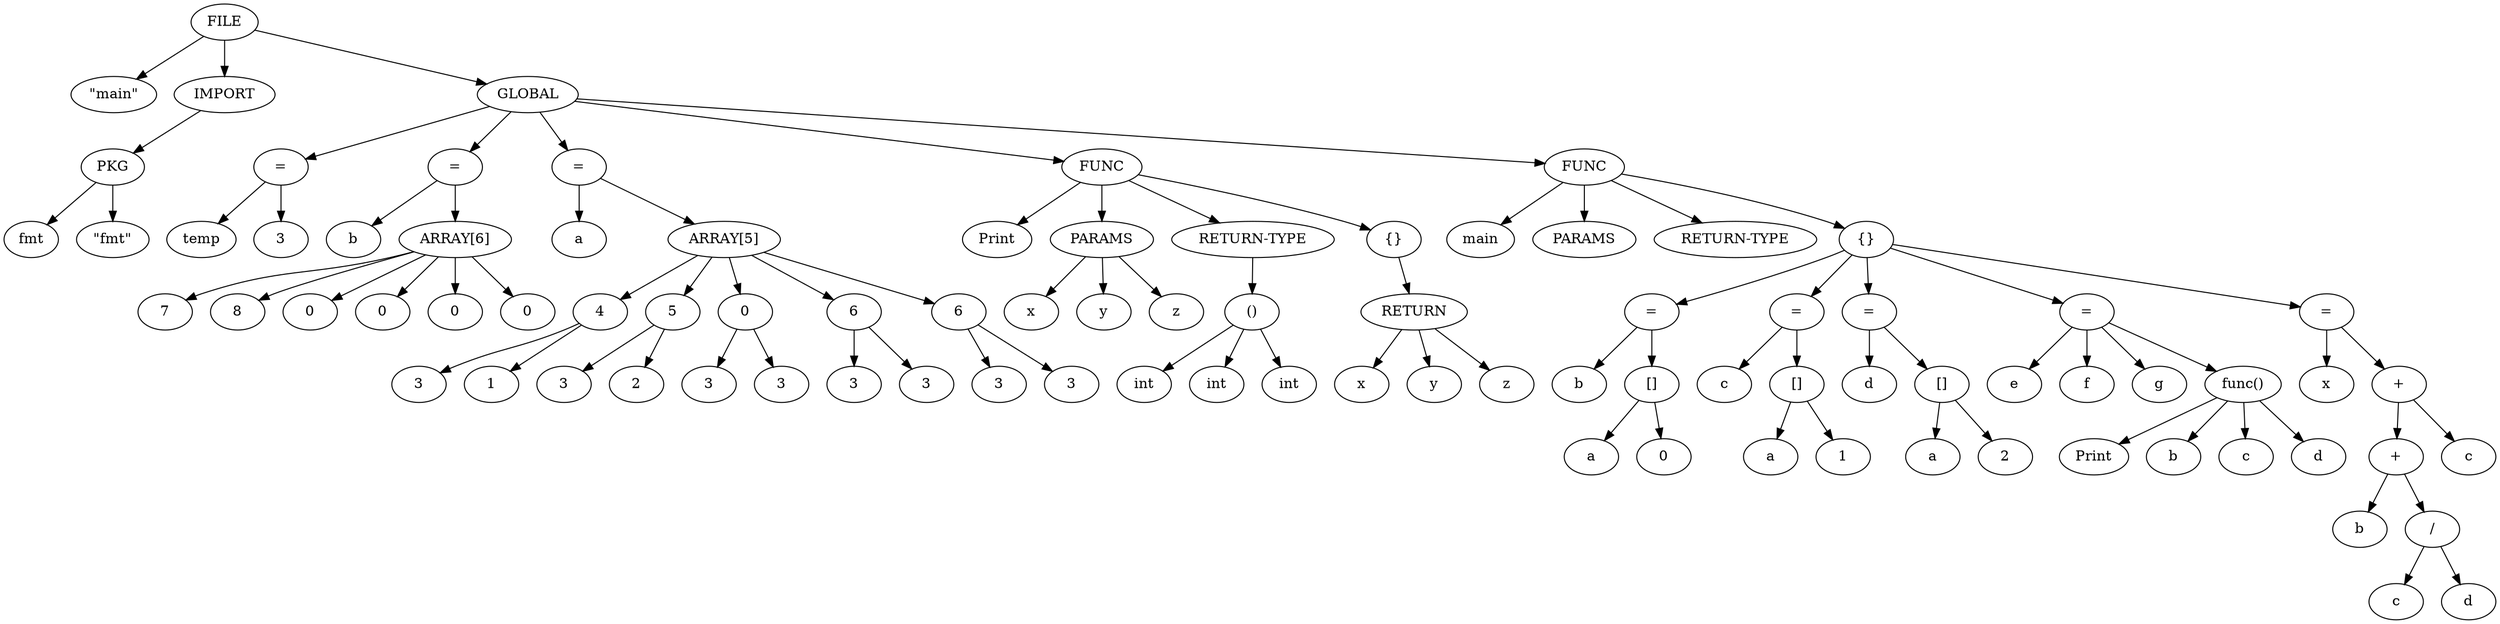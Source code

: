 digraph G {
	0 -> 1;
	0 -> 2;
	2 -> 3;
	3 -> 4;
	3 -> 5;
	0 -> 6;
	6 -> 7;
	7 -> 8;
	7 -> 9;
	6 -> 10;
	10 -> 11;
	10 -> 12;
	12 -> 13;
	12 -> 14;
	12 -> 15;
	12 -> 16;
	12 -> 17;
	12 -> 18;
	6 -> 19;
	19 -> 20;
	19 -> 21;
	21 -> 22;
	22 -> 23;
	22 -> 24;
	21 -> 25;
	25 -> 26;
	25 -> 27;
	21 -> 28;
	28 -> 29;
	28 -> 30;
	21 -> 31;
	31 -> 32;
	31 -> 33;
	21 -> 34;
	34 -> 35;
	34 -> 36;
	6 -> 37;
	37 -> 38;
	37 -> 39;
	39 -> 40;
	39 -> 41;
	39 -> 42;
	37 -> 43;
	43 -> 44;
	44 -> 45;
	44 -> 46;
	44 -> 47;
	37 -> 48;
	48 -> 49;
	49 -> 50;
	49 -> 51;
	49 -> 52;
	6 -> 53;
	53 -> 54;
	53 -> 55;
	53 -> 56;
	53 -> 57;
	57 -> 58;
	58 -> 59;
	58 -> 60;
	60 -> 61;
	60 -> 62;
	57 -> 63;
	63 -> 64;
	63 -> 65;
	65 -> 66;
	65 -> 67;
	57 -> 68;
	68 -> 69;
	68 -> 70;
	70 -> 71;
	70 -> 72;
	57 -> 73;
	73 -> 74;
	73 -> 75;
	73 -> 76;
	73 -> 77;
	77 -> 78;
	77 -> 79;
	77 -> 80;
	77 -> 81;
	57 -> 82;
	82 -> 83;
	82 -> 84;
	84 -> 85;
	85 -> 86;
	85 -> 87;
	87 -> 88;
	87 -> 89;
	84 -> 90;
	0 [label=FILE];	1 [label="\"main\""];	2 [label="IMPORT"];	3 [label="PKG"];	4 [label="fmt"];	5 [label="\"fmt\""];	6 [label="GLOBAL"];	7 [label="="];	8 [label="temp"];	9 [label="3"];	10 [label="="];	11 [label="b"];	12 [label="ARRAY[6]"];	13 [label="7"];	14 [label="8"];	15 [label="0"];	16 [label="0"];	17 [label="0"];	18 [label="0"];	19 [label="="];	20 [label="a"];	21 [label="ARRAY[5]"];	22 [label="4"];	23 [label="3"];	24 [label="1"];	25 [label="5"];	26 [label="3"];	27 [label="2"];	28 [label="0"];	29 [label="3"];	30 [label="3"];	31 [label="6"];	32 [label="3"];	33 [label="3"];	34 [label="6"];	35 [label="3"];	36 [label="3"];	37 [label="FUNC"];	38 [label="Print"];	39 [label="PARAMS"];	40 [label="x"];	41 [label="y"];	42 [label="z"];	43 [label="RETURN-TYPE"];	44 [label="()"];	45 [label="int"];	46 [label="int"];	47 [label="int"];	48 [label="{}"];	49 [label="RETURN"];	50 [label="x"];	51 [label="y"];	52 [label="z"];	53 [label="FUNC"];	54 [label="main"];	55 [label="PARAMS"];	56 [label="RETURN-TYPE"];	57 [label="{}"];	58 [label="="];	59 [label="b"];	60 [label="[]"];	61 [label="a"];	62 [label="0"];	63 [label="="];	64 [label="c"];	65 [label="[]"];	66 [label="a"];	67 [label="1"];	68 [label="="];	69 [label="d"];	70 [label="[]"];	71 [label="a"];	72 [label="2"];	73 [label="="];	74 [label="e"];	75 [label="f"];	76 [label="g"];	77 [label="func()"];	78 [label="Print"];	79 [label="b"];	80 [label="c"];	81 [label="d"];	82 [label="="];	83 [label="x"];	84 [label="+"];	85 [label="+"];	86 [label="b"];	87 [label="/"];	88 [label="c"];	89 [label="d"];	90 [label="c"];
}
